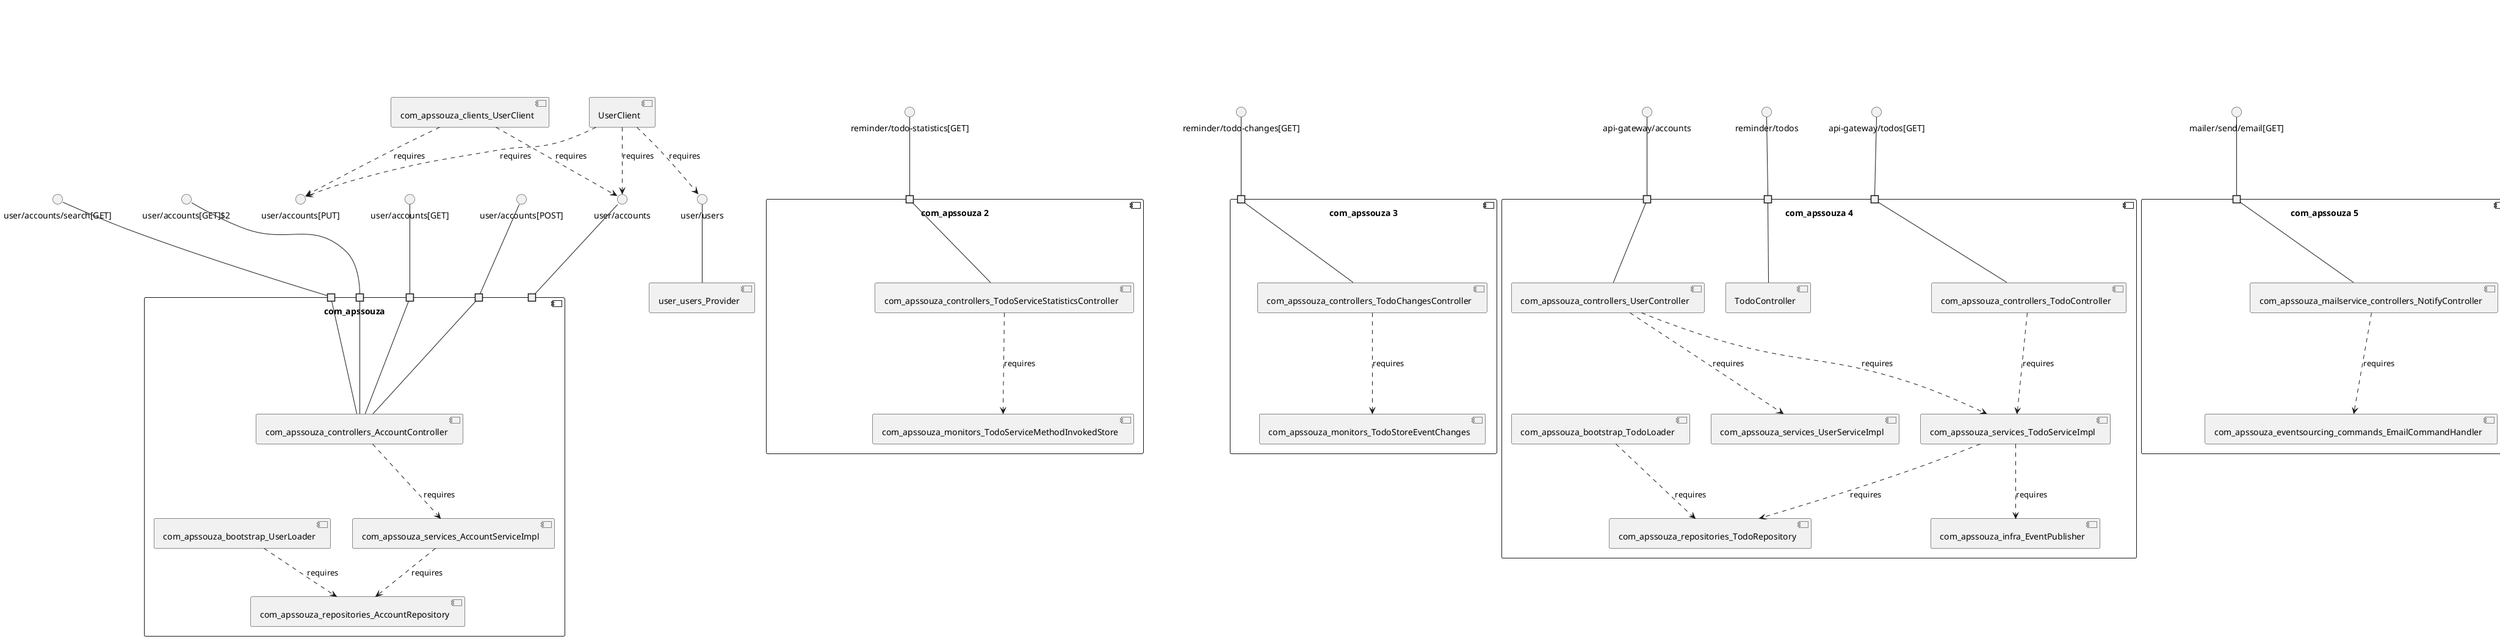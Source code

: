 @startuml
skinparam fixCircleLabelOverlapping true
skinparam componentStyle uml2
component "com_apssouza\n\n\n\n\n\n" {
[com_apssouza_services_AccountServiceImpl]
[com_apssouza_repositories_AccountRepository]
[com_apssouza_controllers_AccountController]
[com_apssouza_bootstrap_UserLoader]
portin " " as com_apssouza_requires_user_accounts
portin " " as com_apssouza_requires_user_accounts_search_GET_
portin " " as com_apssouza_requires_user_accounts_GET_
portin " " as com_apssouza_requires_user_accounts_GET_2
portin " " as com_apssouza_requires_user_accounts_POST_
[com_apssouza_controllers_AccountController]..>[com_apssouza_services_AccountServiceImpl] : requires
[com_apssouza_bootstrap_UserLoader]..>[com_apssouza_repositories_AccountRepository] : requires
[com_apssouza_services_AccountServiceImpl]..>[com_apssouza_repositories_AccountRepository] : requires
"com_apssouza_requires_user_accounts_POST_"--[com_apssouza_controllers_AccountController]
"com_apssouza_requires_user_accounts_GET_2"--[com_apssouza_controllers_AccountController]
"com_apssouza_requires_user_accounts_GET_"--[com_apssouza_controllers_AccountController]
"com_apssouza_requires_user_accounts_search_GET_"--[com_apssouza_controllers_AccountController]
}
interface "user/accounts[GET]$2" as interface.user_accounts_GET_2
interface.user_accounts_GET_2--"com_apssouza_requires_user_accounts_GET_2"
interface "user/accounts[GET]" as interface.user_accounts_GET_
interface.user_accounts_GET_--"com_apssouza_requires_user_accounts_GET_"
interface "user/accounts[POST]" as interface.user_accounts_POST_
interface.user_accounts_POST_--"com_apssouza_requires_user_accounts_POST_"
interface "user/accounts" as interface.user_accounts
interface.user_accounts--"com_apssouza_requires_user_accounts"
interface "user/accounts/search[GET]" as interface.user_accounts_search_GET_
interface.user_accounts_search_GET_--"com_apssouza_requires_user_accounts_search_GET_"
component "com_apssouza 2\n\n\n\n\n\n" {
[com_apssouza_monitors_TodoServiceMethodInvokedStore]
[com_apssouza_controllers_TodoServiceStatisticsController]
portin " " as com_apssouza_2_requires_reminder_todo_statistics_GET_
[com_apssouza_controllers_TodoServiceStatisticsController]..>[com_apssouza_monitors_TodoServiceMethodInvokedStore] : requires
"com_apssouza_2_requires_reminder_todo_statistics_GET_"--[com_apssouza_controllers_TodoServiceStatisticsController]
}
interface "reminder/todo-statistics[GET]" as interface.reminder_todo_statistics_GET_
interface.reminder_todo_statistics_GET_--"com_apssouza_2_requires_reminder_todo_statistics_GET_"
component "com_apssouza 3\n\n\n\n\n\n" {
[com_apssouza_controllers_TodoChangesController]
[com_apssouza_monitors_TodoStoreEventChanges]
portin " " as com_apssouza_3_requires_reminder_todo_changes_GET_
[com_apssouza_controllers_TodoChangesController]..>[com_apssouza_monitors_TodoStoreEventChanges] : requires
"com_apssouza_3_requires_reminder_todo_changes_GET_"--[com_apssouza_controllers_TodoChangesController]
}
interface "reminder/todo-changes[GET]" as interface.reminder_todo_changes_GET_
interface.reminder_todo_changes_GET_--"com_apssouza_3_requires_reminder_todo_changes_GET_"
component "com_apssouza 4\n\n\n\n\n\n" {
[com_apssouza_infra_EventPublisher]
[com_apssouza_repositories_TodoRepository]
[com_apssouza_controllers_UserController]
[com_apssouza_services_UserServiceImpl]
[com_apssouza_services_TodoServiceImpl]
[TodoController]
[com_apssouza_controllers_TodoController]
[com_apssouza_bootstrap_TodoLoader]
portin " " as com_apssouza_4_requires_api_gateway_accounts
portin " " as com_apssouza_4_requires_reminder_todos
portin " " as com_apssouza_4_requires_api_gateway_todos_GET_
[com_apssouza_bootstrap_TodoLoader]..>[com_apssouza_repositories_TodoRepository] : requires
[com_apssouza_services_TodoServiceImpl]..>[com_apssouza_repositories_TodoRepository] : requires
[com_apssouza_controllers_TodoController]..>[com_apssouza_services_TodoServiceImpl] : requires
[com_apssouza_controllers_UserController]..>[com_apssouza_services_UserServiceImpl] : requires
[com_apssouza_controllers_UserController]..>[com_apssouza_services_TodoServiceImpl] : requires
[com_apssouza_services_TodoServiceImpl]..>[com_apssouza_infra_EventPublisher] : requires
"com_apssouza_4_requires_reminder_todos"--[TodoController]
"com_apssouza_4_requires_api_gateway_accounts"--[com_apssouza_controllers_UserController]
"com_apssouza_4_requires_api_gateway_todos_GET_"--[com_apssouza_controllers_TodoController]
}
interface "api-gateway/accounts" as interface.api_gateway_accounts
interface.api_gateway_accounts--"com_apssouza_4_requires_api_gateway_accounts"
interface "api-gateway/todos[GET]" as interface.api_gateway_todos_GET_
interface.api_gateway_todos_GET_--"com_apssouza_4_requires_api_gateway_todos_GET_"
interface "reminder/todos" as interface.reminder_todos
interface.reminder_todos--"com_apssouza_4_requires_reminder_todos"
component "com_apssouza 5\n\n\n\n\n\n" {
[com_apssouza_mailservice_controllers_NotifyController]
[com_apssouza_eventsourcing_commands_EmailCommandHandler]
portin " " as com_apssouza_5_requires_mailer_send_email_GET_
[com_apssouza_mailservice_controllers_NotifyController]..>[com_apssouza_eventsourcing_commands_EmailCommandHandler] : requires
"com_apssouza_5_requires_mailer_send_email_GET_"--[com_apssouza_mailservice_controllers_NotifyController]
}
interface "mailer/send/email[GET]" as interface.mailer_send_email_GET_
interface.mailer_send_email_GET_--"com_apssouza_5_requires_mailer_send_email_GET_"
component "com_apssouza_eventsourcing\n\n\n\n\n\n" {
[com_apssouza_eventsourcing_eventstore_EventStoreRepository]
[com_apssouza_eventsourcing_services_EventSourcingServiceImpl]
[com_apssouza_eventsourcing_eventstore_EventSerializer]
[com_apssouza_eventsourcing_services_EventSourcingServiceImpl]..>[com_apssouza_eventsourcing_eventstore_EventStoreRepository] : requires
[com_apssouza_eventsourcing_services_EventSourcingServiceImpl]..>[com_apssouza_eventsourcing_eventstore_EventSerializer] : requires
}
component "com_apssouza_integrations_socket_TodoSocketController\n\n\n\n\n\n" {
[com_apssouza_integrations_socket_TodoSocketController]
}
component "com_apssouza_mailservice\n\n\n\n\n\n" {
[com_apssouza_mailservice_repository_EmailRepository]
[com_apssouza_mailservice_controllers_EmailController]
portin " " as com_apssouza_mailservice_requires_mailer_emails_GET_
[com_apssouza_mailservice_controllers_EmailController]..>[com_apssouza_mailservice_repository_EmailRepository] : requires
"com_apssouza_mailservice_requires_mailer_emails_GET_"--[com_apssouza_mailservice_controllers_EmailController]
}
interface "mailer/emails[GET]" as interface.mailer_emails_GET_
interface.mailer_emails_GET_--"com_apssouza_mailservice_requires_mailer_emails_GET_"
interface "user/accounts" as interface.user_accounts
[UserClient]..>interface.user_accounts : requires
interface "user/accounts[PUT]" as interface.user_accounts_PUT_
[UserClient]..>interface.user_accounts_PUT_ : requires
interface "user/users" as interface.user_users
[UserClient]..>interface.user_users : requires
interface "user/accounts" as interface.user_accounts
[com_apssouza_clients_UserClient]..>interface.user_accounts : requires
interface "user/accounts[PUT]" as interface.user_accounts_PUT_
[com_apssouza_clients_UserClient]..>interface.user_accounts_PUT_ : requires
interface "com_apssouza_eventsourcing_services_ApplicationEventPublisher" as interface.com_apssouza_eventsourcing_services_ApplicationEventPublisher
interface.com_apssouza_eventsourcing_services_ApplicationEventPublisher--[com_apssouza_eventsourcing_services_ApplicationEventPublisher_Provider]
interface "com_apssouza_infra_ApplicationEventPublisher" as interface.com_apssouza_infra_ApplicationEventPublisher
interface.com_apssouza_infra_ApplicationEventPublisher--[com_apssouza_infra_ApplicationEventPublisher_Provider]
interface "com_apssouza_infra_Source" as interface.com_apssouza_infra_Source
interface.com_apssouza_infra_Source--[com_apssouza_infra_Source_Provider]
interface "user/users" as interface.user_users
interface.user_users--[user_users_Provider]

@enduml
